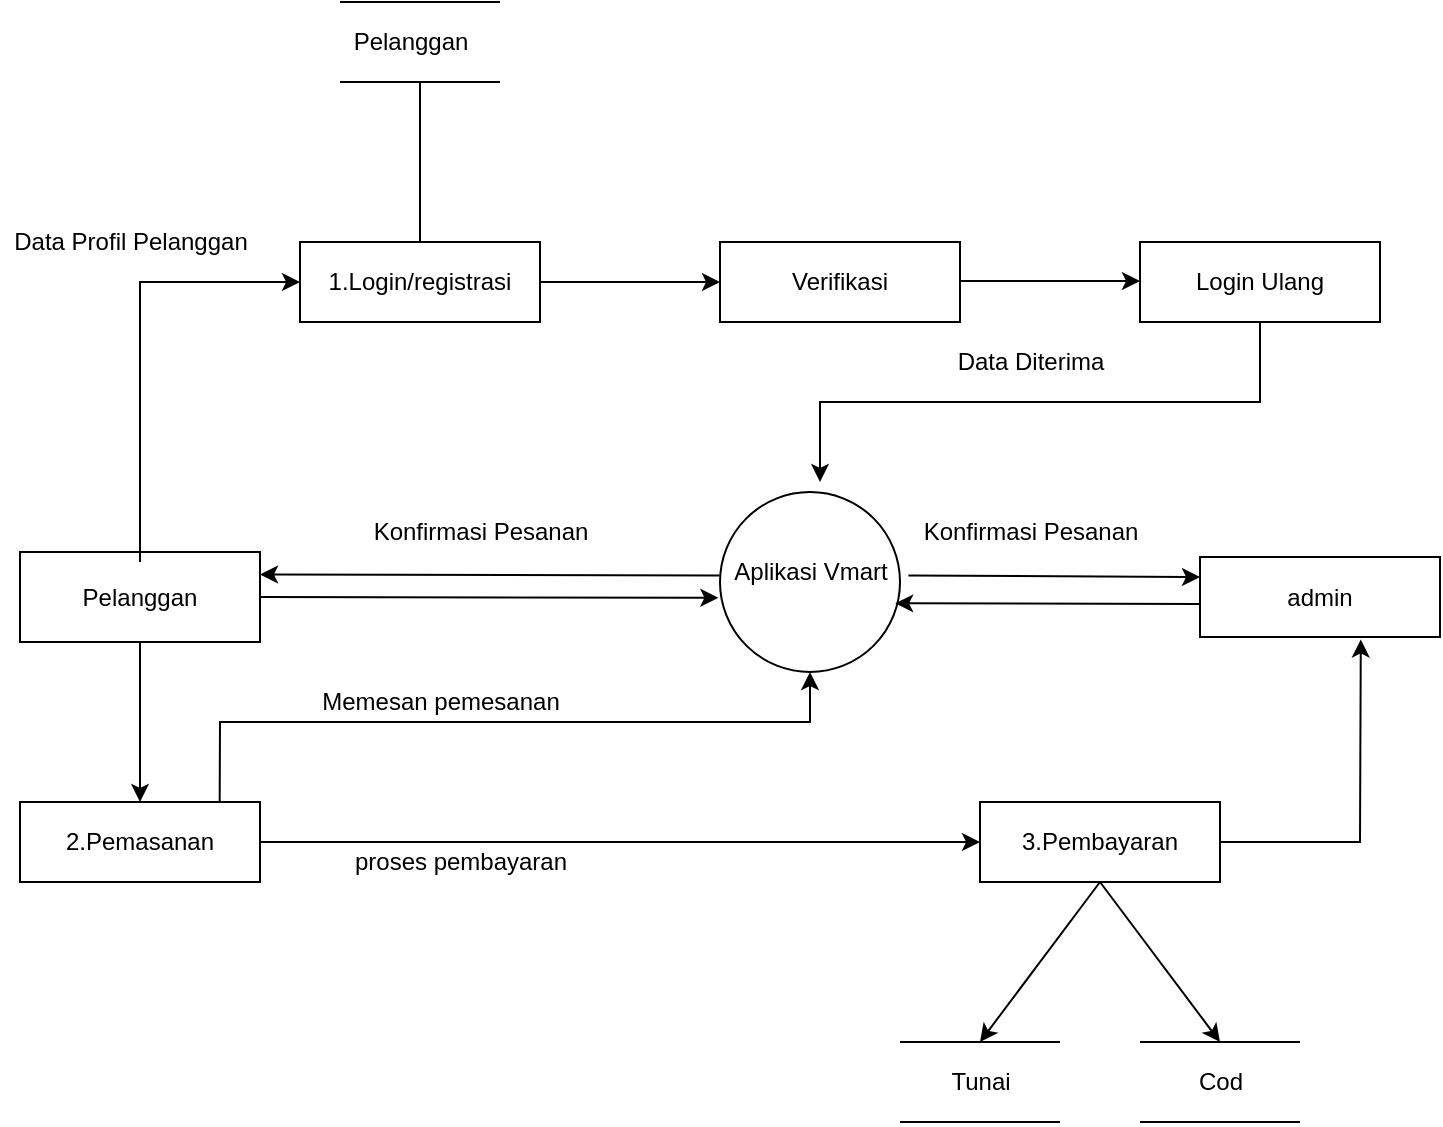<mxfile version="17.1.3" type="device"><diagram id="uWopEl_lIgn9WW3GFarz" name="Page-1"><mxGraphModel dx="924" dy="506" grid="1" gridSize="10" guides="1" tooltips="1" connect="1" arrows="1" fold="1" page="1" pageScale="1" pageWidth="850" pageHeight="1100" math="0" shadow="0"><root><mxCell id="0"/><mxCell id="1" parent="0"/><mxCell id="ppOoriwTjF4kOr1L8Qkj-1" value="" style="endArrow=none;html=1;rounded=0;" edge="1" parent="1"><mxGeometry width="50" height="50" relative="1" as="geometry"><mxPoint x="200" y="200" as="sourcePoint"/><mxPoint x="280" y="200" as="targetPoint"/></mxGeometry></mxCell><mxCell id="ppOoriwTjF4kOr1L8Qkj-2" value="" style="endArrow=none;html=1;rounded=0;" edge="1" parent="1"><mxGeometry width="50" height="50" relative="1" as="geometry"><mxPoint x="200" y="240" as="sourcePoint"/><mxPoint x="280" y="240" as="targetPoint"/></mxGeometry></mxCell><mxCell id="ppOoriwTjF4kOr1L8Qkj-3" value="Pelanggan" style="text;html=1;align=center;verticalAlign=middle;resizable=0;points=[];autosize=1;strokeColor=none;fillColor=none;" vertex="1" parent="1"><mxGeometry x="200" y="210" width="70" height="20" as="geometry"/></mxCell><mxCell id="ppOoriwTjF4kOr1L8Qkj-4" value="1.Login/registrasi" style="rounded=0;whiteSpace=wrap;html=1;" vertex="1" parent="1"><mxGeometry x="180" y="320" width="120" height="40" as="geometry"/></mxCell><mxCell id="ppOoriwTjF4kOr1L8Qkj-5" value="" style="endArrow=none;html=1;rounded=0;entryX=0.5;entryY=0;entryDx=0;entryDy=0;" edge="1" parent="1" target="ppOoriwTjF4kOr1L8Qkj-4"><mxGeometry width="50" height="50" relative="1" as="geometry"><mxPoint x="240" y="240" as="sourcePoint"/><mxPoint x="450" y="360" as="targetPoint"/></mxGeometry></mxCell><mxCell id="ppOoriwTjF4kOr1L8Qkj-6" value="Verifikasi" style="rounded=0;whiteSpace=wrap;html=1;" vertex="1" parent="1"><mxGeometry x="390" y="320" width="120" height="40" as="geometry"/></mxCell><mxCell id="ppOoriwTjF4kOr1L8Qkj-7" value="" style="endArrow=classic;html=1;rounded=0;exitX=1;exitY=0.5;exitDx=0;exitDy=0;entryX=0;entryY=0.5;entryDx=0;entryDy=0;" edge="1" parent="1" source="ppOoriwTjF4kOr1L8Qkj-4" target="ppOoriwTjF4kOr1L8Qkj-6"><mxGeometry width="50" height="50" relative="1" as="geometry"><mxPoint x="400" y="410" as="sourcePoint"/><mxPoint x="450" y="360" as="targetPoint"/></mxGeometry></mxCell><mxCell id="ppOoriwTjF4kOr1L8Qkj-8" value="Login Ulang" style="rounded=0;whiteSpace=wrap;html=1;" vertex="1" parent="1"><mxGeometry x="600" y="320" width="120" height="40" as="geometry"/></mxCell><mxCell id="ppOoriwTjF4kOr1L8Qkj-9" value="" style="endArrow=classic;html=1;rounded=0;exitX=1;exitY=0.5;exitDx=0;exitDy=0;entryX=0;entryY=0.5;entryDx=0;entryDy=0;" edge="1" parent="1"><mxGeometry width="50" height="50" relative="1" as="geometry"><mxPoint x="510" y="339.5" as="sourcePoint"/><mxPoint x="600" y="339.5" as="targetPoint"/></mxGeometry></mxCell><mxCell id="ppOoriwTjF4kOr1L8Qkj-10" value="" style="endArrow=classic;html=1;rounded=0;exitX=0.5;exitY=1;exitDx=0;exitDy=0;" edge="1" parent="1" source="ppOoriwTjF4kOr1L8Qkj-8"><mxGeometry width="50" height="50" relative="1" as="geometry"><mxPoint x="400" y="490" as="sourcePoint"/><mxPoint x="440" y="440" as="targetPoint"/><Array as="points"><mxPoint x="660" y="400"/><mxPoint x="440" y="400"/></Array></mxGeometry></mxCell><mxCell id="ppOoriwTjF4kOr1L8Qkj-11" value="" style="ellipse;whiteSpace=wrap;html=1;aspect=fixed;" vertex="1" parent="1"><mxGeometry x="390" y="445" width="90" height="90" as="geometry"/></mxCell><mxCell id="ppOoriwTjF4kOr1L8Qkj-12" value="" style="endArrow=classic;html=1;rounded=0;exitX=1.047;exitY=0.589;exitDx=0;exitDy=0;entryX=0;entryY=0.25;entryDx=0;entryDy=0;exitPerimeter=0;" edge="1" parent="1" source="ppOoriwTjF4kOr1L8Qkj-35" target="ppOoriwTjF4kOr1L8Qkj-13"><mxGeometry width="50" height="50" relative="1" as="geometry"><mxPoint x="400" y="490" as="sourcePoint"/><mxPoint x="600" y="480" as="targetPoint"/></mxGeometry></mxCell><mxCell id="ppOoriwTjF4kOr1L8Qkj-13" value="admin" style="rounded=0;whiteSpace=wrap;html=1;" vertex="1" parent="1"><mxGeometry x="630" y="477.5" width="120" height="40" as="geometry"/></mxCell><mxCell id="ppOoriwTjF4kOr1L8Qkj-14" value="" style="endArrow=classic;html=1;rounded=0;entryX=0.973;entryY=1.283;entryDx=0;entryDy=0;entryPerimeter=0;" edge="1" parent="1" target="ppOoriwTjF4kOr1L8Qkj-35"><mxGeometry width="50" height="50" relative="1" as="geometry"><mxPoint x="630" y="501" as="sourcePoint"/><mxPoint x="480" y="492" as="targetPoint"/></mxGeometry></mxCell><mxCell id="ppOoriwTjF4kOr1L8Qkj-18" value="" style="endArrow=classic;html=1;rounded=0;entryX=1;entryY=0.25;entryDx=0;entryDy=0;exitX=-0.002;exitY=0.589;exitDx=0;exitDy=0;exitPerimeter=0;" edge="1" parent="1" source="ppOoriwTjF4kOr1L8Qkj-35" target="ppOoriwTjF4kOr1L8Qkj-20"><mxGeometry width="50" height="50" relative="1" as="geometry"><mxPoint x="390" y="480" as="sourcePoint"/><mxPoint x="279.76" y="479.24" as="targetPoint"/></mxGeometry></mxCell><mxCell id="ppOoriwTjF4kOr1L8Qkj-19" value="" style="endArrow=classic;html=1;rounded=0;exitX=1;exitY=0.5;exitDx=0;exitDy=0;entryX=-0.009;entryY=1.144;entryDx=0;entryDy=0;entryPerimeter=0;" edge="1" parent="1" source="ppOoriwTjF4kOr1L8Qkj-20" target="ppOoriwTjF4kOr1L8Qkj-35"><mxGeometry width="50" height="50" relative="1" as="geometry"><mxPoint x="280" y="489.5" as="sourcePoint"/><mxPoint x="390" y="490" as="targetPoint"/></mxGeometry></mxCell><mxCell id="ppOoriwTjF4kOr1L8Qkj-20" value="Pelanggan" style="rounded=0;whiteSpace=wrap;html=1;" vertex="1" parent="1"><mxGeometry x="40" y="475" width="120" height="45" as="geometry"/></mxCell><mxCell id="ppOoriwTjF4kOr1L8Qkj-21" value="2.Pemasanan" style="rounded=0;whiteSpace=wrap;html=1;" vertex="1" parent="1"><mxGeometry x="40" y="600" width="120" height="40" as="geometry"/></mxCell><mxCell id="ppOoriwTjF4kOr1L8Qkj-22" value="" style="endArrow=classic;html=1;rounded=0;exitX=1;exitY=0.5;exitDx=0;exitDy=0;" edge="1" parent="1" source="ppOoriwTjF4kOr1L8Qkj-21"><mxGeometry width="50" height="50" relative="1" as="geometry"><mxPoint x="270" y="490" as="sourcePoint"/><mxPoint x="520" y="620" as="targetPoint"/></mxGeometry></mxCell><mxCell id="ppOoriwTjF4kOr1L8Qkj-23" value="3.Pembayaran" style="rounded=0;whiteSpace=wrap;html=1;" vertex="1" parent="1"><mxGeometry x="520" y="600" width="120" height="40" as="geometry"/></mxCell><mxCell id="ppOoriwTjF4kOr1L8Qkj-24" value="" style="endArrow=classic;html=1;rounded=0;exitX=1;exitY=0.5;exitDx=0;exitDy=0;entryX=0.67;entryY=1.031;entryDx=0;entryDy=0;entryPerimeter=0;" edge="1" parent="1" source="ppOoriwTjF4kOr1L8Qkj-23" target="ppOoriwTjF4kOr1L8Qkj-13"><mxGeometry width="50" height="50" relative="1" as="geometry"><mxPoint x="450" y="590" as="sourcePoint"/><mxPoint x="720" y="550" as="targetPoint"/><Array as="points"><mxPoint x="710" y="620"/></Array></mxGeometry></mxCell><mxCell id="ppOoriwTjF4kOr1L8Qkj-25" value="" style="endArrow=classic;html=1;rounded=0;exitX=0.832;exitY=0.003;exitDx=0;exitDy=0;exitPerimeter=0;entryX=0.5;entryY=1;entryDx=0;entryDy=0;" edge="1" parent="1" source="ppOoriwTjF4kOr1L8Qkj-21" target="ppOoriwTjF4kOr1L8Qkj-11"><mxGeometry width="50" height="50" relative="1" as="geometry"><mxPoint x="170" y="590" as="sourcePoint"/><mxPoint x="420" y="540" as="targetPoint"/><Array as="points"><mxPoint x="140" y="560"/><mxPoint x="435" y="560"/></Array></mxGeometry></mxCell><mxCell id="ppOoriwTjF4kOr1L8Qkj-26" value="" style="endArrow=classic;html=1;rounded=0;entryX=0;entryY=0.5;entryDx=0;entryDy=0;" edge="1" parent="1" target="ppOoriwTjF4kOr1L8Qkj-4"><mxGeometry width="50" height="50" relative="1" as="geometry"><mxPoint x="100" y="480" as="sourcePoint"/><mxPoint x="120" y="340" as="targetPoint"/><Array as="points"><mxPoint x="100" y="400"/><mxPoint x="100" y="340"/></Array></mxGeometry></mxCell><mxCell id="ppOoriwTjF4kOr1L8Qkj-27" value="" style="endArrow=classic;html=1;rounded=0;entryX=0.5;entryY=0;entryDx=0;entryDy=0;exitX=0.5;exitY=1;exitDx=0;exitDy=0;" edge="1" parent="1" source="ppOoriwTjF4kOr1L8Qkj-20" target="ppOoriwTjF4kOr1L8Qkj-21"><mxGeometry width="50" height="50" relative="1" as="geometry"><mxPoint x="110" y="510" as="sourcePoint"/><mxPoint x="220" y="660" as="targetPoint"/></mxGeometry></mxCell><mxCell id="ppOoriwTjF4kOr1L8Qkj-28" value="" style="endArrow=classic;html=1;rounded=0;exitX=0.5;exitY=1;exitDx=0;exitDy=0;" edge="1" parent="1" source="ppOoriwTjF4kOr1L8Qkj-23"><mxGeometry width="50" height="50" relative="1" as="geometry"><mxPoint x="590" y="730" as="sourcePoint"/><mxPoint x="640" y="720" as="targetPoint"/></mxGeometry></mxCell><mxCell id="ppOoriwTjF4kOr1L8Qkj-29" value="" style="endArrow=classic;html=1;rounded=0;exitX=0.5;exitY=1;exitDx=0;exitDy=0;" edge="1" parent="1" source="ppOoriwTjF4kOr1L8Qkj-23"><mxGeometry width="50" height="50" relative="1" as="geometry"><mxPoint x="590" y="730" as="sourcePoint"/><mxPoint x="520" y="720" as="targetPoint"/></mxGeometry></mxCell><mxCell id="ppOoriwTjF4kOr1L8Qkj-30" value="" style="endArrow=none;html=1;rounded=0;" edge="1" parent="1"><mxGeometry width="50" height="50" relative="1" as="geometry"><mxPoint x="600" y="760" as="sourcePoint"/><mxPoint x="680" y="760" as="targetPoint"/></mxGeometry></mxCell><mxCell id="ppOoriwTjF4kOr1L8Qkj-31" value="" style="endArrow=none;html=1;rounded=0;" edge="1" parent="1"><mxGeometry width="50" height="50" relative="1" as="geometry"><mxPoint x="600" y="720" as="sourcePoint"/><mxPoint x="680" y="720" as="targetPoint"/></mxGeometry></mxCell><mxCell id="ppOoriwTjF4kOr1L8Qkj-32" value="" style="endArrow=none;html=1;rounded=0;" edge="1" parent="1"><mxGeometry width="50" height="50" relative="1" as="geometry"><mxPoint x="480" y="760" as="sourcePoint"/><mxPoint x="560" y="760" as="targetPoint"/></mxGeometry></mxCell><mxCell id="ppOoriwTjF4kOr1L8Qkj-33" value="" style="endArrow=none;html=1;rounded=0;" edge="1" parent="1"><mxGeometry width="50" height="50" relative="1" as="geometry"><mxPoint x="480" y="720" as="sourcePoint"/><mxPoint x="560" y="720" as="targetPoint"/></mxGeometry></mxCell><mxCell id="ppOoriwTjF4kOr1L8Qkj-34" value="Data Diterima" style="text;html=1;align=center;verticalAlign=middle;resizable=0;points=[];autosize=1;strokeColor=none;fillColor=none;" vertex="1" parent="1"><mxGeometry x="500" y="370" width="90" height="20" as="geometry"/></mxCell><mxCell id="ppOoriwTjF4kOr1L8Qkj-35" value="Aplikasi Vmart" style="text;html=1;align=center;verticalAlign=middle;resizable=0;points=[];autosize=1;strokeColor=none;fillColor=none;" vertex="1" parent="1"><mxGeometry x="390" y="475" width="90" height="20" as="geometry"/></mxCell><mxCell id="ppOoriwTjF4kOr1L8Qkj-37" value="Konfirmasi Pesanan" style="text;html=1;align=center;verticalAlign=middle;resizable=0;points=[];autosize=1;strokeColor=none;fillColor=none;" vertex="1" parent="1"><mxGeometry x="485" y="455" width="120" height="20" as="geometry"/></mxCell><mxCell id="ppOoriwTjF4kOr1L8Qkj-38" value="Konfirmasi Pesanan" style="text;html=1;align=center;verticalAlign=middle;resizable=0;points=[];autosize=1;strokeColor=none;fillColor=none;" vertex="1" parent="1"><mxGeometry x="210" y="455" width="120" height="20" as="geometry"/></mxCell><mxCell id="ppOoriwTjF4kOr1L8Qkj-39" value="Data Profil Pelanggan" style="text;html=1;align=center;verticalAlign=middle;resizable=0;points=[];autosize=1;strokeColor=none;fillColor=none;" vertex="1" parent="1"><mxGeometry x="30" y="310" width="130" height="20" as="geometry"/></mxCell><mxCell id="ppOoriwTjF4kOr1L8Qkj-41" value="Memesan pemesanan" style="text;html=1;align=center;verticalAlign=middle;resizable=0;points=[];autosize=1;strokeColor=none;fillColor=none;" vertex="1" parent="1"><mxGeometry x="185" y="540" width="130" height="20" as="geometry"/></mxCell><mxCell id="ppOoriwTjF4kOr1L8Qkj-42" value="proses pembayaran" style="text;html=1;align=center;verticalAlign=middle;resizable=0;points=[];autosize=1;strokeColor=none;fillColor=none;" vertex="1" parent="1"><mxGeometry x="200" y="620" width="120" height="20" as="geometry"/></mxCell><mxCell id="ppOoriwTjF4kOr1L8Qkj-43" value="Tunai" style="text;html=1;align=center;verticalAlign=middle;resizable=0;points=[];autosize=1;strokeColor=none;fillColor=none;" vertex="1" parent="1"><mxGeometry x="500" y="730" width="40" height="20" as="geometry"/></mxCell><mxCell id="ppOoriwTjF4kOr1L8Qkj-44" value="Cod" style="text;html=1;align=center;verticalAlign=middle;resizable=0;points=[];autosize=1;strokeColor=none;fillColor=none;" vertex="1" parent="1"><mxGeometry x="620" y="730" width="40" height="20" as="geometry"/></mxCell></root></mxGraphModel></diagram></mxfile>